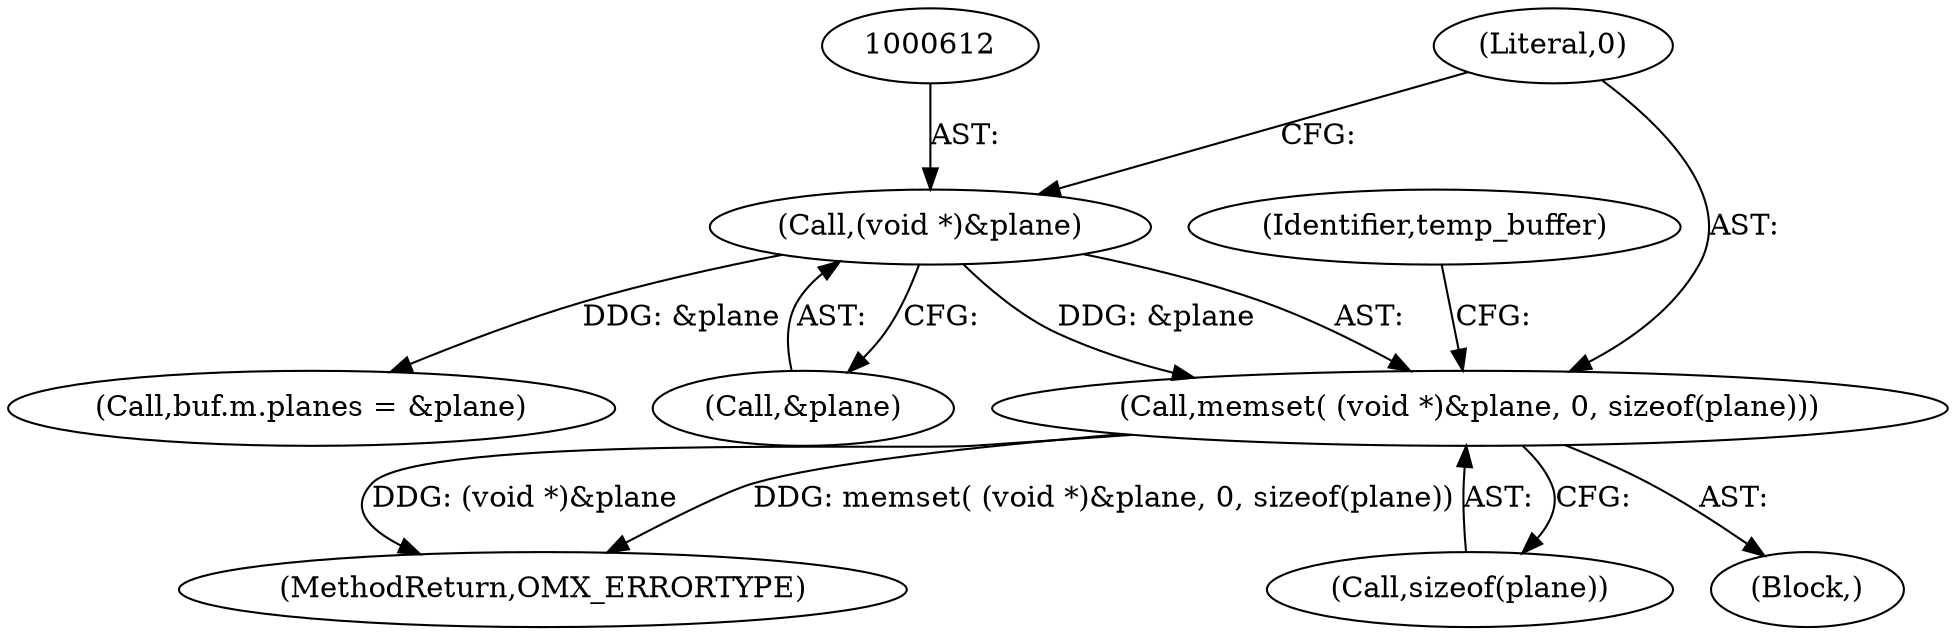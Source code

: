 digraph "0_Android_5b82f4f90c3d531313714df4b936f92fb0ff15cf_0@API" {
"1000610" [label="(Call,memset( (void *)&plane, 0, sizeof(plane)))"];
"1000611" [label="(Call,(void *)&plane)"];
"1000611" [label="(Call,(void *)&plane)"];
"1000908" [label="(MethodReturn,OMX_ERRORTYPE)"];
"1000715" [label="(Call,buf.m.planes = &plane)"];
"1000613" [label="(Call,&plane)"];
"1000615" [label="(Literal,0)"];
"1000616" [label="(Call,sizeof(plane))"];
"1000624" [label="(Identifier,temp_buffer)"];
"1000108" [label="(Block,)"];
"1000610" [label="(Call,memset( (void *)&plane, 0, sizeof(plane)))"];
"1000610" -> "1000108"  [label="AST: "];
"1000610" -> "1000616"  [label="CFG: "];
"1000611" -> "1000610"  [label="AST: "];
"1000615" -> "1000610"  [label="AST: "];
"1000616" -> "1000610"  [label="AST: "];
"1000624" -> "1000610"  [label="CFG: "];
"1000610" -> "1000908"  [label="DDG: memset( (void *)&plane, 0, sizeof(plane))"];
"1000610" -> "1000908"  [label="DDG: (void *)&plane"];
"1000611" -> "1000610"  [label="DDG: &plane"];
"1000611" -> "1000613"  [label="CFG: "];
"1000612" -> "1000611"  [label="AST: "];
"1000613" -> "1000611"  [label="AST: "];
"1000615" -> "1000611"  [label="CFG: "];
"1000611" -> "1000715"  [label="DDG: &plane"];
}
